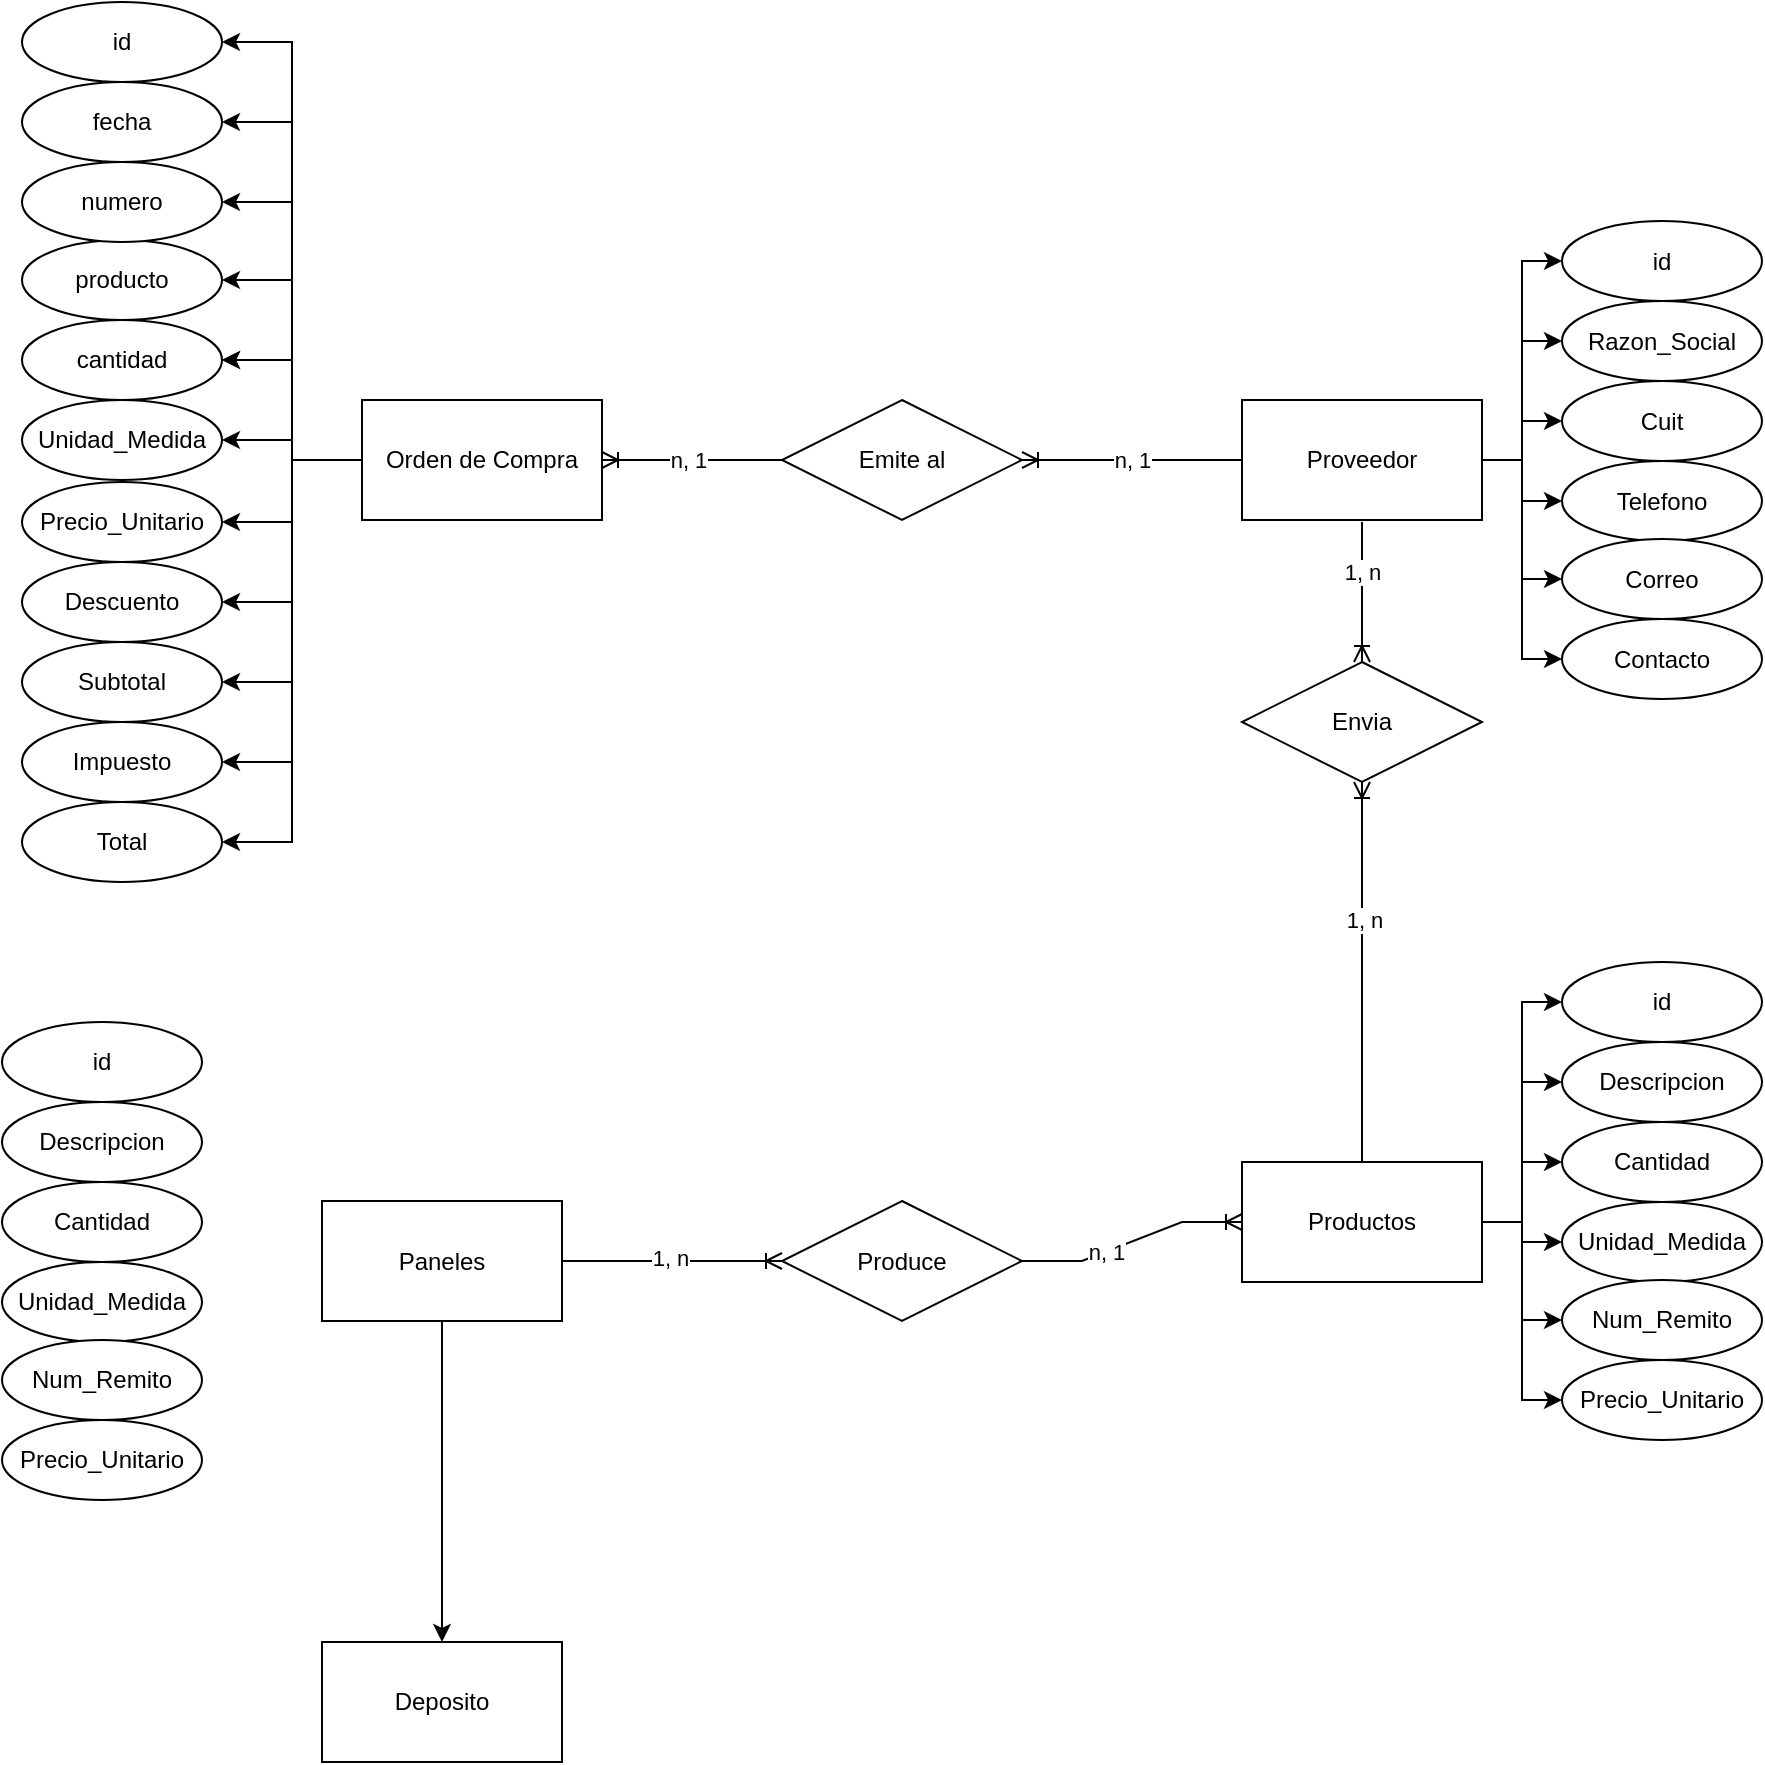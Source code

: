 <mxfile version="20.7.4" type="github">
  <diagram id="R2lEEEUBdFMjLlhIrx00" name="Page-1">
    <mxGraphModel dx="1970" dy="1495" grid="1" gridSize="10" guides="1" tooltips="1" connect="1" arrows="1" fold="1" page="1" pageScale="1" pageWidth="850" pageHeight="1100" math="0" shadow="0" extFonts="Permanent Marker^https://fonts.googleapis.com/css?family=Permanent+Marker">
      <root>
        <mxCell id="0" />
        <mxCell id="1" parent="0" />
        <mxCell id="2aTZHR3uuoZx_ym8PjhI-18" value="" style="edgeStyle=orthogonalEdgeStyle;rounded=0;orthogonalLoop=1;jettySize=auto;html=1;" edge="1" parent="1" source="2aTZHR3uuoZx_ym8PjhI-1" target="2aTZHR3uuoZx_ym8PjhI-12">
          <mxGeometry relative="1" as="geometry" />
        </mxCell>
        <mxCell id="2aTZHR3uuoZx_ym8PjhI-20" value="" style="edgeStyle=orthogonalEdgeStyle;rounded=0;orthogonalLoop=1;jettySize=auto;html=1;" edge="1" parent="1" source="2aTZHR3uuoZx_ym8PjhI-1" target="2aTZHR3uuoZx_ym8PjhI-12">
          <mxGeometry relative="1" as="geometry" />
        </mxCell>
        <mxCell id="2aTZHR3uuoZx_ym8PjhI-21" style="edgeStyle=orthogonalEdgeStyle;rounded=0;orthogonalLoop=1;jettySize=auto;html=1;" edge="1" parent="1" source="2aTZHR3uuoZx_ym8PjhI-1" target="2aTZHR3uuoZx_ym8PjhI-11">
          <mxGeometry relative="1" as="geometry" />
        </mxCell>
        <mxCell id="2aTZHR3uuoZx_ym8PjhI-22" style="edgeStyle=orthogonalEdgeStyle;rounded=0;orthogonalLoop=1;jettySize=auto;html=1;" edge="1" parent="1" source="2aTZHR3uuoZx_ym8PjhI-1" target="2aTZHR3uuoZx_ym8PjhI-10">
          <mxGeometry relative="1" as="geometry" />
        </mxCell>
        <mxCell id="2aTZHR3uuoZx_ym8PjhI-23" style="edgeStyle=orthogonalEdgeStyle;rounded=0;orthogonalLoop=1;jettySize=auto;html=1;entryX=1;entryY=0.5;entryDx=0;entryDy=0;" edge="1" parent="1" source="2aTZHR3uuoZx_ym8PjhI-1" target="2aTZHR3uuoZx_ym8PjhI-9">
          <mxGeometry relative="1" as="geometry" />
        </mxCell>
        <mxCell id="2aTZHR3uuoZx_ym8PjhI-24" style="edgeStyle=orthogonalEdgeStyle;rounded=0;orthogonalLoop=1;jettySize=auto;html=1;entryX=1;entryY=0.5;entryDx=0;entryDy=0;" edge="1" parent="1" source="2aTZHR3uuoZx_ym8PjhI-1" target="2aTZHR3uuoZx_ym8PjhI-14">
          <mxGeometry relative="1" as="geometry" />
        </mxCell>
        <mxCell id="2aTZHR3uuoZx_ym8PjhI-25" style="edgeStyle=orthogonalEdgeStyle;rounded=0;orthogonalLoop=1;jettySize=auto;html=1;entryX=1;entryY=0.5;entryDx=0;entryDy=0;" edge="1" parent="1" source="2aTZHR3uuoZx_ym8PjhI-1" target="2aTZHR3uuoZx_ym8PjhI-15">
          <mxGeometry relative="1" as="geometry" />
        </mxCell>
        <mxCell id="2aTZHR3uuoZx_ym8PjhI-33" style="edgeStyle=orthogonalEdgeStyle;rounded=0;orthogonalLoop=1;jettySize=auto;html=1;entryX=1;entryY=0.5;entryDx=0;entryDy=0;" edge="1" parent="1" source="2aTZHR3uuoZx_ym8PjhI-1" target="2aTZHR3uuoZx_ym8PjhI-31">
          <mxGeometry relative="1" as="geometry" />
        </mxCell>
        <mxCell id="2aTZHR3uuoZx_ym8PjhI-34" style="edgeStyle=orthogonalEdgeStyle;rounded=0;orthogonalLoop=1;jettySize=auto;html=1;entryX=1;entryY=0.5;entryDx=0;entryDy=0;" edge="1" parent="1" source="2aTZHR3uuoZx_ym8PjhI-1" target="2aTZHR3uuoZx_ym8PjhI-28">
          <mxGeometry relative="1" as="geometry" />
        </mxCell>
        <mxCell id="2aTZHR3uuoZx_ym8PjhI-35" style="edgeStyle=orthogonalEdgeStyle;rounded=0;orthogonalLoop=1;jettySize=auto;html=1;entryX=1;entryY=0.5;entryDx=0;entryDy=0;" edge="1" parent="1" source="2aTZHR3uuoZx_ym8PjhI-1" target="2aTZHR3uuoZx_ym8PjhI-30">
          <mxGeometry relative="1" as="geometry" />
        </mxCell>
        <mxCell id="2aTZHR3uuoZx_ym8PjhI-36" style="edgeStyle=orthogonalEdgeStyle;rounded=0;orthogonalLoop=1;jettySize=auto;html=1;entryX=1;entryY=0.5;entryDx=0;entryDy=0;" edge="1" parent="1" source="2aTZHR3uuoZx_ym8PjhI-1" target="2aTZHR3uuoZx_ym8PjhI-32">
          <mxGeometry relative="1" as="geometry" />
        </mxCell>
        <mxCell id="2aTZHR3uuoZx_ym8PjhI-38" style="edgeStyle=orthogonalEdgeStyle;rounded=0;orthogonalLoop=1;jettySize=auto;html=1;entryX=1;entryY=0.5;entryDx=0;entryDy=0;" edge="1" parent="1" source="2aTZHR3uuoZx_ym8PjhI-1" target="2aTZHR3uuoZx_ym8PjhI-37">
          <mxGeometry relative="1" as="geometry" />
        </mxCell>
        <mxCell id="2aTZHR3uuoZx_ym8PjhI-1" value="Orden de Compra" style="rounded=0;whiteSpace=wrap;html=1;" vertex="1" parent="1">
          <mxGeometry x="150" y="109" width="120" height="60" as="geometry" />
        </mxCell>
        <mxCell id="2aTZHR3uuoZx_ym8PjhI-45" style="edgeStyle=orthogonalEdgeStyle;rounded=0;orthogonalLoop=1;jettySize=auto;html=1;entryX=0;entryY=0.5;entryDx=0;entryDy=0;" edge="1" parent="1" source="2aTZHR3uuoZx_ym8PjhI-6" target="2aTZHR3uuoZx_ym8PjhI-39">
          <mxGeometry relative="1" as="geometry" />
        </mxCell>
        <mxCell id="2aTZHR3uuoZx_ym8PjhI-46" style="edgeStyle=orthogonalEdgeStyle;rounded=0;orthogonalLoop=1;jettySize=auto;html=1;entryX=0;entryY=0.5;entryDx=0;entryDy=0;" edge="1" parent="1" source="2aTZHR3uuoZx_ym8PjhI-6" target="2aTZHR3uuoZx_ym8PjhI-40">
          <mxGeometry relative="1" as="geometry" />
        </mxCell>
        <mxCell id="2aTZHR3uuoZx_ym8PjhI-47" style="edgeStyle=orthogonalEdgeStyle;rounded=0;orthogonalLoop=1;jettySize=auto;html=1;" edge="1" parent="1" source="2aTZHR3uuoZx_ym8PjhI-6" target="2aTZHR3uuoZx_ym8PjhI-41">
          <mxGeometry relative="1" as="geometry" />
        </mxCell>
        <mxCell id="2aTZHR3uuoZx_ym8PjhI-48" style="edgeStyle=orthogonalEdgeStyle;rounded=0;orthogonalLoop=1;jettySize=auto;html=1;entryX=0;entryY=0.5;entryDx=0;entryDy=0;" edge="1" parent="1" source="2aTZHR3uuoZx_ym8PjhI-6" target="2aTZHR3uuoZx_ym8PjhI-42">
          <mxGeometry relative="1" as="geometry" />
        </mxCell>
        <mxCell id="2aTZHR3uuoZx_ym8PjhI-49" style="edgeStyle=orthogonalEdgeStyle;rounded=0;orthogonalLoop=1;jettySize=auto;html=1;entryX=0;entryY=0.5;entryDx=0;entryDy=0;" edge="1" parent="1" source="2aTZHR3uuoZx_ym8PjhI-6" target="2aTZHR3uuoZx_ym8PjhI-43">
          <mxGeometry relative="1" as="geometry" />
        </mxCell>
        <mxCell id="2aTZHR3uuoZx_ym8PjhI-50" style="edgeStyle=orthogonalEdgeStyle;rounded=0;orthogonalLoop=1;jettySize=auto;html=1;entryX=0;entryY=0.5;entryDx=0;entryDy=0;" edge="1" parent="1" source="2aTZHR3uuoZx_ym8PjhI-6" target="2aTZHR3uuoZx_ym8PjhI-44">
          <mxGeometry relative="1" as="geometry" />
        </mxCell>
        <mxCell id="2aTZHR3uuoZx_ym8PjhI-6" value="Proveedor" style="rounded=0;whiteSpace=wrap;html=1;" vertex="1" parent="1">
          <mxGeometry x="590" y="109" width="120" height="60" as="geometry" />
        </mxCell>
        <mxCell id="2aTZHR3uuoZx_ym8PjhI-58" style="edgeStyle=orthogonalEdgeStyle;rounded=0;orthogonalLoop=1;jettySize=auto;html=1;entryX=0;entryY=0.5;entryDx=0;entryDy=0;" edge="1" parent="1" source="2aTZHR3uuoZx_ym8PjhI-7" target="2aTZHR3uuoZx_ym8PjhI-52">
          <mxGeometry relative="1" as="geometry" />
        </mxCell>
        <mxCell id="2aTZHR3uuoZx_ym8PjhI-59" style="edgeStyle=orthogonalEdgeStyle;rounded=0;orthogonalLoop=1;jettySize=auto;html=1;entryX=0;entryY=0.5;entryDx=0;entryDy=0;" edge="1" parent="1" source="2aTZHR3uuoZx_ym8PjhI-7" target="2aTZHR3uuoZx_ym8PjhI-53">
          <mxGeometry relative="1" as="geometry" />
        </mxCell>
        <mxCell id="2aTZHR3uuoZx_ym8PjhI-60" style="edgeStyle=orthogonalEdgeStyle;rounded=0;orthogonalLoop=1;jettySize=auto;html=1;entryX=0;entryY=0.5;entryDx=0;entryDy=0;" edge="1" parent="1" source="2aTZHR3uuoZx_ym8PjhI-7" target="2aTZHR3uuoZx_ym8PjhI-54">
          <mxGeometry relative="1" as="geometry" />
        </mxCell>
        <mxCell id="2aTZHR3uuoZx_ym8PjhI-61" style="edgeStyle=orthogonalEdgeStyle;rounded=0;orthogonalLoop=1;jettySize=auto;html=1;entryX=0;entryY=0.5;entryDx=0;entryDy=0;" edge="1" parent="1" source="2aTZHR3uuoZx_ym8PjhI-7" target="2aTZHR3uuoZx_ym8PjhI-55">
          <mxGeometry relative="1" as="geometry" />
        </mxCell>
        <mxCell id="2aTZHR3uuoZx_ym8PjhI-62" style="edgeStyle=orthogonalEdgeStyle;rounded=0;orthogonalLoop=1;jettySize=auto;html=1;entryX=0;entryY=0.5;entryDx=0;entryDy=0;" edge="1" parent="1" source="2aTZHR3uuoZx_ym8PjhI-7" target="2aTZHR3uuoZx_ym8PjhI-56">
          <mxGeometry relative="1" as="geometry" />
        </mxCell>
        <mxCell id="2aTZHR3uuoZx_ym8PjhI-63" style="edgeStyle=orthogonalEdgeStyle;rounded=0;orthogonalLoop=1;jettySize=auto;html=1;entryX=0;entryY=0.5;entryDx=0;entryDy=0;" edge="1" parent="1" source="2aTZHR3uuoZx_ym8PjhI-7" target="2aTZHR3uuoZx_ym8PjhI-57">
          <mxGeometry relative="1" as="geometry" />
        </mxCell>
        <mxCell id="2aTZHR3uuoZx_ym8PjhI-7" value="Productos" style="rounded=0;whiteSpace=wrap;html=1;" vertex="1" parent="1">
          <mxGeometry x="590" y="490" width="120" height="60" as="geometry" />
        </mxCell>
        <mxCell id="2aTZHR3uuoZx_ym8PjhI-86" value="" style="edgeStyle=none;rounded=0;orthogonalLoop=1;jettySize=auto;html=1;" edge="1" parent="1" source="2aTZHR3uuoZx_ym8PjhI-8" target="2aTZHR3uuoZx_ym8PjhI-85">
          <mxGeometry relative="1" as="geometry" />
        </mxCell>
        <mxCell id="2aTZHR3uuoZx_ym8PjhI-8" value="Paneles" style="rounded=0;whiteSpace=wrap;html=1;" vertex="1" parent="1">
          <mxGeometry x="130" y="509.5" width="120" height="60" as="geometry" />
        </mxCell>
        <mxCell id="2aTZHR3uuoZx_ym8PjhI-9" value="Descuento" style="ellipse;whiteSpace=wrap;html=1;align=center;" vertex="1" parent="1">
          <mxGeometry x="-20" y="190" width="100" height="40" as="geometry" />
        </mxCell>
        <mxCell id="2aTZHR3uuoZx_ym8PjhI-10" value="Precio_Unitario" style="ellipse;whiteSpace=wrap;html=1;align=center;" vertex="1" parent="1">
          <mxGeometry x="-20" y="150" width="100" height="40" as="geometry" />
        </mxCell>
        <mxCell id="2aTZHR3uuoZx_ym8PjhI-11" value="Unidad_Medida" style="ellipse;whiteSpace=wrap;html=1;align=center;" vertex="1" parent="1">
          <mxGeometry x="-20" y="109" width="100" height="40" as="geometry" />
        </mxCell>
        <mxCell id="2aTZHR3uuoZx_ym8PjhI-12" value="cantidad" style="ellipse;whiteSpace=wrap;html=1;align=center;" vertex="1" parent="1">
          <mxGeometry x="-20" y="69" width="100" height="40" as="geometry" />
        </mxCell>
        <mxCell id="2aTZHR3uuoZx_ym8PjhI-13" value="Emite al" style="shape=rhombus;perimeter=rhombusPerimeter;whiteSpace=wrap;html=1;align=center;" vertex="1" parent="1">
          <mxGeometry x="360" y="109" width="120" height="60" as="geometry" />
        </mxCell>
        <mxCell id="2aTZHR3uuoZx_ym8PjhI-14" value="Subtotal" style="ellipse;whiteSpace=wrap;html=1;align=center;" vertex="1" parent="1">
          <mxGeometry x="-20" y="230" width="100" height="40" as="geometry" />
        </mxCell>
        <mxCell id="2aTZHR3uuoZx_ym8PjhI-15" value="producto" style="ellipse;whiteSpace=wrap;html=1;align=center;" vertex="1" parent="1">
          <mxGeometry x="-20" y="29" width="100" height="40" as="geometry" />
        </mxCell>
        <mxCell id="2aTZHR3uuoZx_ym8PjhI-28" value="numero" style="ellipse;whiteSpace=wrap;html=1;align=center;" vertex="1" parent="1">
          <mxGeometry x="-20" y="-10" width="100" height="40" as="geometry" />
        </mxCell>
        <mxCell id="2aTZHR3uuoZx_ym8PjhI-30" value="fecha" style="ellipse;whiteSpace=wrap;html=1;align=center;" vertex="1" parent="1">
          <mxGeometry x="-20" y="-50" width="100" height="40" as="geometry" />
        </mxCell>
        <mxCell id="2aTZHR3uuoZx_ym8PjhI-31" value="Impuesto" style="ellipse;whiteSpace=wrap;html=1;align=center;" vertex="1" parent="1">
          <mxGeometry x="-20" y="270" width="100" height="40" as="geometry" />
        </mxCell>
        <mxCell id="2aTZHR3uuoZx_ym8PjhI-32" value="id" style="ellipse;whiteSpace=wrap;html=1;align=center;" vertex="1" parent="1">
          <mxGeometry x="-20" y="-90" width="100" height="40" as="geometry" />
        </mxCell>
        <mxCell id="2aTZHR3uuoZx_ym8PjhI-37" value="Total" style="ellipse;whiteSpace=wrap;html=1;align=center;" vertex="1" parent="1">
          <mxGeometry x="-20" y="310" width="100" height="40" as="geometry" />
        </mxCell>
        <mxCell id="2aTZHR3uuoZx_ym8PjhI-39" value="id" style="ellipse;whiteSpace=wrap;html=1;align=center;" vertex="1" parent="1">
          <mxGeometry x="750" y="19.5" width="100" height="40" as="geometry" />
        </mxCell>
        <mxCell id="2aTZHR3uuoZx_ym8PjhI-40" value="Razon_Social" style="ellipse;whiteSpace=wrap;html=1;align=center;" vertex="1" parent="1">
          <mxGeometry x="750" y="59.5" width="100" height="40" as="geometry" />
        </mxCell>
        <mxCell id="2aTZHR3uuoZx_ym8PjhI-41" value="Cuit" style="ellipse;whiteSpace=wrap;html=1;align=center;" vertex="1" parent="1">
          <mxGeometry x="750" y="99.5" width="100" height="40" as="geometry" />
        </mxCell>
        <mxCell id="2aTZHR3uuoZx_ym8PjhI-42" value="Telefono" style="ellipse;whiteSpace=wrap;html=1;align=center;" vertex="1" parent="1">
          <mxGeometry x="750" y="139.5" width="100" height="40" as="geometry" />
        </mxCell>
        <mxCell id="2aTZHR3uuoZx_ym8PjhI-43" value="Correo" style="ellipse;whiteSpace=wrap;html=1;align=center;" vertex="1" parent="1">
          <mxGeometry x="750" y="178.5" width="100" height="40" as="geometry" />
        </mxCell>
        <mxCell id="2aTZHR3uuoZx_ym8PjhI-44" value="Contacto" style="ellipse;whiteSpace=wrap;html=1;align=center;" vertex="1" parent="1">
          <mxGeometry x="750" y="218.5" width="100" height="40" as="geometry" />
        </mxCell>
        <mxCell id="2aTZHR3uuoZx_ym8PjhI-51" value="Envia" style="shape=rhombus;perimeter=rhombusPerimeter;whiteSpace=wrap;html=1;align=center;" vertex="1" parent="1">
          <mxGeometry x="590" y="240" width="120" height="60" as="geometry" />
        </mxCell>
        <mxCell id="2aTZHR3uuoZx_ym8PjhI-74" value="" style="edgeStyle=entityRelationEdgeStyle;fontSize=12;html=1;endArrow=ERoneToMany;rounded=0;exitX=0;exitY=0.5;exitDx=0;exitDy=0;entryX=1;entryY=0.5;entryDx=0;entryDy=0;" edge="1" parent="1" source="2aTZHR3uuoZx_ym8PjhI-6" target="2aTZHR3uuoZx_ym8PjhI-13">
          <mxGeometry width="100" height="100" relative="1" as="geometry">
            <mxPoint x="470" y="220" as="sourcePoint" />
            <mxPoint x="570" y="120" as="targetPoint" />
          </mxGeometry>
        </mxCell>
        <mxCell id="2aTZHR3uuoZx_ym8PjhI-78" value="n, 1" style="edgeLabel;html=1;align=center;verticalAlign=middle;resizable=0;points=[];" vertex="1" connectable="0" parent="2aTZHR3uuoZx_ym8PjhI-74">
          <mxGeometry relative="1" as="geometry">
            <mxPoint as="offset" />
          </mxGeometry>
        </mxCell>
        <mxCell id="2aTZHR3uuoZx_ym8PjhI-79" value="" style="edgeStyle=entityRelationEdgeStyle;fontSize=12;html=1;endArrow=ERoneToMany;rounded=0;exitX=0;exitY=0.5;exitDx=0;exitDy=0;entryX=1;entryY=0.5;entryDx=0;entryDy=0;" edge="1" parent="1" source="2aTZHR3uuoZx_ym8PjhI-13" target="2aTZHR3uuoZx_ym8PjhI-1">
          <mxGeometry width="100" height="100" relative="1" as="geometry">
            <mxPoint x="470" y="300" as="sourcePoint" />
            <mxPoint x="320" y="190" as="targetPoint" />
          </mxGeometry>
        </mxCell>
        <mxCell id="2aTZHR3uuoZx_ym8PjhI-80" value="n, 1" style="edgeLabel;html=1;align=center;verticalAlign=middle;resizable=0;points=[];" vertex="1" connectable="0" parent="2aTZHR3uuoZx_ym8PjhI-79">
          <mxGeometry x="0.044" relative="1" as="geometry">
            <mxPoint as="offset" />
          </mxGeometry>
        </mxCell>
        <mxCell id="2aTZHR3uuoZx_ym8PjhI-81" value="" style="fontSize=12;html=1;endArrow=ERoneToMany;rounded=0;entryX=0.5;entryY=0;entryDx=0;entryDy=0;" edge="1" parent="1" target="2aTZHR3uuoZx_ym8PjhI-51">
          <mxGeometry width="100" height="100" relative="1" as="geometry">
            <mxPoint x="650" y="170" as="sourcePoint" />
            <mxPoint x="570" y="270" as="targetPoint" />
          </mxGeometry>
        </mxCell>
        <mxCell id="2aTZHR3uuoZx_ym8PjhI-82" value="1, n" style="edgeLabel;html=1;align=center;verticalAlign=middle;resizable=0;points=[];" vertex="1" connectable="0" parent="2aTZHR3uuoZx_ym8PjhI-81">
          <mxGeometry x="-0.286" relative="1" as="geometry">
            <mxPoint as="offset" />
          </mxGeometry>
        </mxCell>
        <mxCell id="2aTZHR3uuoZx_ym8PjhI-83" value="" style="fontSize=12;html=1;endArrow=ERoneToMany;rounded=0;exitX=0.5;exitY=0;exitDx=0;exitDy=0;entryX=0.5;entryY=1;entryDx=0;entryDy=0;" edge="1" parent="1" source="2aTZHR3uuoZx_ym8PjhI-7" target="2aTZHR3uuoZx_ym8PjhI-51">
          <mxGeometry width="100" height="100" relative="1" as="geometry">
            <mxPoint x="470" y="370" as="sourcePoint" />
            <mxPoint x="570" y="270" as="targetPoint" />
          </mxGeometry>
        </mxCell>
        <mxCell id="2aTZHR3uuoZx_ym8PjhI-84" value="1, n" style="edgeLabel;html=1;align=center;verticalAlign=middle;resizable=0;points=[];" vertex="1" connectable="0" parent="2aTZHR3uuoZx_ym8PjhI-83">
          <mxGeometry x="0.273" y="-1" relative="1" as="geometry">
            <mxPoint as="offset" />
          </mxGeometry>
        </mxCell>
        <mxCell id="2aTZHR3uuoZx_ym8PjhI-85" value="Deposito" style="rounded=0;whiteSpace=wrap;html=1;" vertex="1" parent="1">
          <mxGeometry x="130" y="730" width="120" height="60" as="geometry" />
        </mxCell>
        <mxCell id="2aTZHR3uuoZx_ym8PjhI-90" value="Produce" style="shape=rhombus;perimeter=rhombusPerimeter;whiteSpace=wrap;html=1;align=center;" vertex="1" parent="1">
          <mxGeometry x="360" y="509.5" width="120" height="60" as="geometry" />
        </mxCell>
        <mxCell id="2aTZHR3uuoZx_ym8PjhI-91" value="" style="edgeStyle=entityRelationEdgeStyle;fontSize=12;html=1;endArrow=ERoneToMany;rounded=0;entryX=0;entryY=0.5;entryDx=0;entryDy=0;exitX=1;exitY=0.5;exitDx=0;exitDy=0;" edge="1" parent="1" source="2aTZHR3uuoZx_ym8PjhI-90" target="2aTZHR3uuoZx_ym8PjhI-7">
          <mxGeometry width="100" height="100" relative="1" as="geometry">
            <mxPoint x="420" y="500" as="sourcePoint" />
            <mxPoint x="520" y="400" as="targetPoint" />
          </mxGeometry>
        </mxCell>
        <mxCell id="2aTZHR3uuoZx_ym8PjhI-92" value="n, 1" style="edgeLabel;html=1;align=center;verticalAlign=middle;resizable=0;points=[];" vertex="1" connectable="0" parent="2aTZHR3uuoZx_ym8PjhI-91">
          <mxGeometry x="-0.24" relative="1" as="geometry">
            <mxPoint as="offset" />
          </mxGeometry>
        </mxCell>
        <mxCell id="2aTZHR3uuoZx_ym8PjhI-93" value="" style="edgeStyle=entityRelationEdgeStyle;fontSize=12;html=1;endArrow=ERoneToMany;rounded=0;exitX=1;exitY=0.5;exitDx=0;exitDy=0;entryX=0;entryY=0.5;entryDx=0;entryDy=0;" edge="1" parent="1" source="2aTZHR3uuoZx_ym8PjhI-8" target="2aTZHR3uuoZx_ym8PjhI-90">
          <mxGeometry width="100" height="100" relative="1" as="geometry">
            <mxPoint x="420" y="500" as="sourcePoint" />
            <mxPoint x="520" y="400" as="targetPoint" />
          </mxGeometry>
        </mxCell>
        <mxCell id="2aTZHR3uuoZx_ym8PjhI-94" value="1, n" style="edgeLabel;html=1;align=center;verticalAlign=middle;resizable=0;points=[];" vertex="1" connectable="0" parent="2aTZHR3uuoZx_ym8PjhI-93">
          <mxGeometry x="-0.017" y="2" relative="1" as="geometry">
            <mxPoint as="offset" />
          </mxGeometry>
        </mxCell>
        <mxCell id="2aTZHR3uuoZx_ym8PjhI-106" value="" style="group" vertex="1" connectable="0" parent="1">
          <mxGeometry x="-30" y="420" width="100" height="239" as="geometry" />
        </mxCell>
        <mxCell id="2aTZHR3uuoZx_ym8PjhI-95" value="id" style="ellipse;whiteSpace=wrap;html=1;align=center;" vertex="1" parent="2aTZHR3uuoZx_ym8PjhI-106">
          <mxGeometry width="100" height="40" as="geometry" />
        </mxCell>
        <mxCell id="2aTZHR3uuoZx_ym8PjhI-96" value="Descripcion" style="ellipse;whiteSpace=wrap;html=1;align=center;" vertex="1" parent="2aTZHR3uuoZx_ym8PjhI-106">
          <mxGeometry y="40" width="100" height="40" as="geometry" />
        </mxCell>
        <mxCell id="2aTZHR3uuoZx_ym8PjhI-97" value="Cantidad" style="ellipse;whiteSpace=wrap;html=1;align=center;" vertex="1" parent="2aTZHR3uuoZx_ym8PjhI-106">
          <mxGeometry y="80" width="100" height="40" as="geometry" />
        </mxCell>
        <mxCell id="2aTZHR3uuoZx_ym8PjhI-98" value="Unidad_Medida" style="ellipse;whiteSpace=wrap;html=1;align=center;" vertex="1" parent="2aTZHR3uuoZx_ym8PjhI-106">
          <mxGeometry y="120" width="100" height="40" as="geometry" />
        </mxCell>
        <mxCell id="2aTZHR3uuoZx_ym8PjhI-99" value="Num_Remito" style="ellipse;whiteSpace=wrap;html=1;align=center;" vertex="1" parent="2aTZHR3uuoZx_ym8PjhI-106">
          <mxGeometry y="159" width="100" height="40" as="geometry" />
        </mxCell>
        <mxCell id="2aTZHR3uuoZx_ym8PjhI-100" value="Precio_Unitario" style="ellipse;whiteSpace=wrap;html=1;align=center;" vertex="1" parent="2aTZHR3uuoZx_ym8PjhI-106">
          <mxGeometry y="199" width="100" height="40" as="geometry" />
        </mxCell>
        <mxCell id="2aTZHR3uuoZx_ym8PjhI-107" value="" style="group" vertex="1" connectable="0" parent="1">
          <mxGeometry x="750" y="390" width="100" height="239" as="geometry" />
        </mxCell>
        <mxCell id="2aTZHR3uuoZx_ym8PjhI-52" value="id" style="ellipse;whiteSpace=wrap;html=1;align=center;" vertex="1" parent="2aTZHR3uuoZx_ym8PjhI-107">
          <mxGeometry width="100" height="40" as="geometry" />
        </mxCell>
        <mxCell id="2aTZHR3uuoZx_ym8PjhI-53" value="Descripcion" style="ellipse;whiteSpace=wrap;html=1;align=center;" vertex="1" parent="2aTZHR3uuoZx_ym8PjhI-107">
          <mxGeometry y="40" width="100" height="40" as="geometry" />
        </mxCell>
        <mxCell id="2aTZHR3uuoZx_ym8PjhI-54" value="Cantidad" style="ellipse;whiteSpace=wrap;html=1;align=center;" vertex="1" parent="2aTZHR3uuoZx_ym8PjhI-107">
          <mxGeometry y="80" width="100" height="40" as="geometry" />
        </mxCell>
        <mxCell id="2aTZHR3uuoZx_ym8PjhI-55" value="Unidad_Medida" style="ellipse;whiteSpace=wrap;html=1;align=center;" vertex="1" parent="2aTZHR3uuoZx_ym8PjhI-107">
          <mxGeometry y="120" width="100" height="40" as="geometry" />
        </mxCell>
        <mxCell id="2aTZHR3uuoZx_ym8PjhI-56" value="Num_Remito" style="ellipse;whiteSpace=wrap;html=1;align=center;" vertex="1" parent="2aTZHR3uuoZx_ym8PjhI-107">
          <mxGeometry y="159" width="100" height="40" as="geometry" />
        </mxCell>
        <mxCell id="2aTZHR3uuoZx_ym8PjhI-57" value="Precio_Unitario" style="ellipse;whiteSpace=wrap;html=1;align=center;" vertex="1" parent="2aTZHR3uuoZx_ym8PjhI-107">
          <mxGeometry y="199" width="100" height="40" as="geometry" />
        </mxCell>
      </root>
    </mxGraphModel>
  </diagram>
</mxfile>
